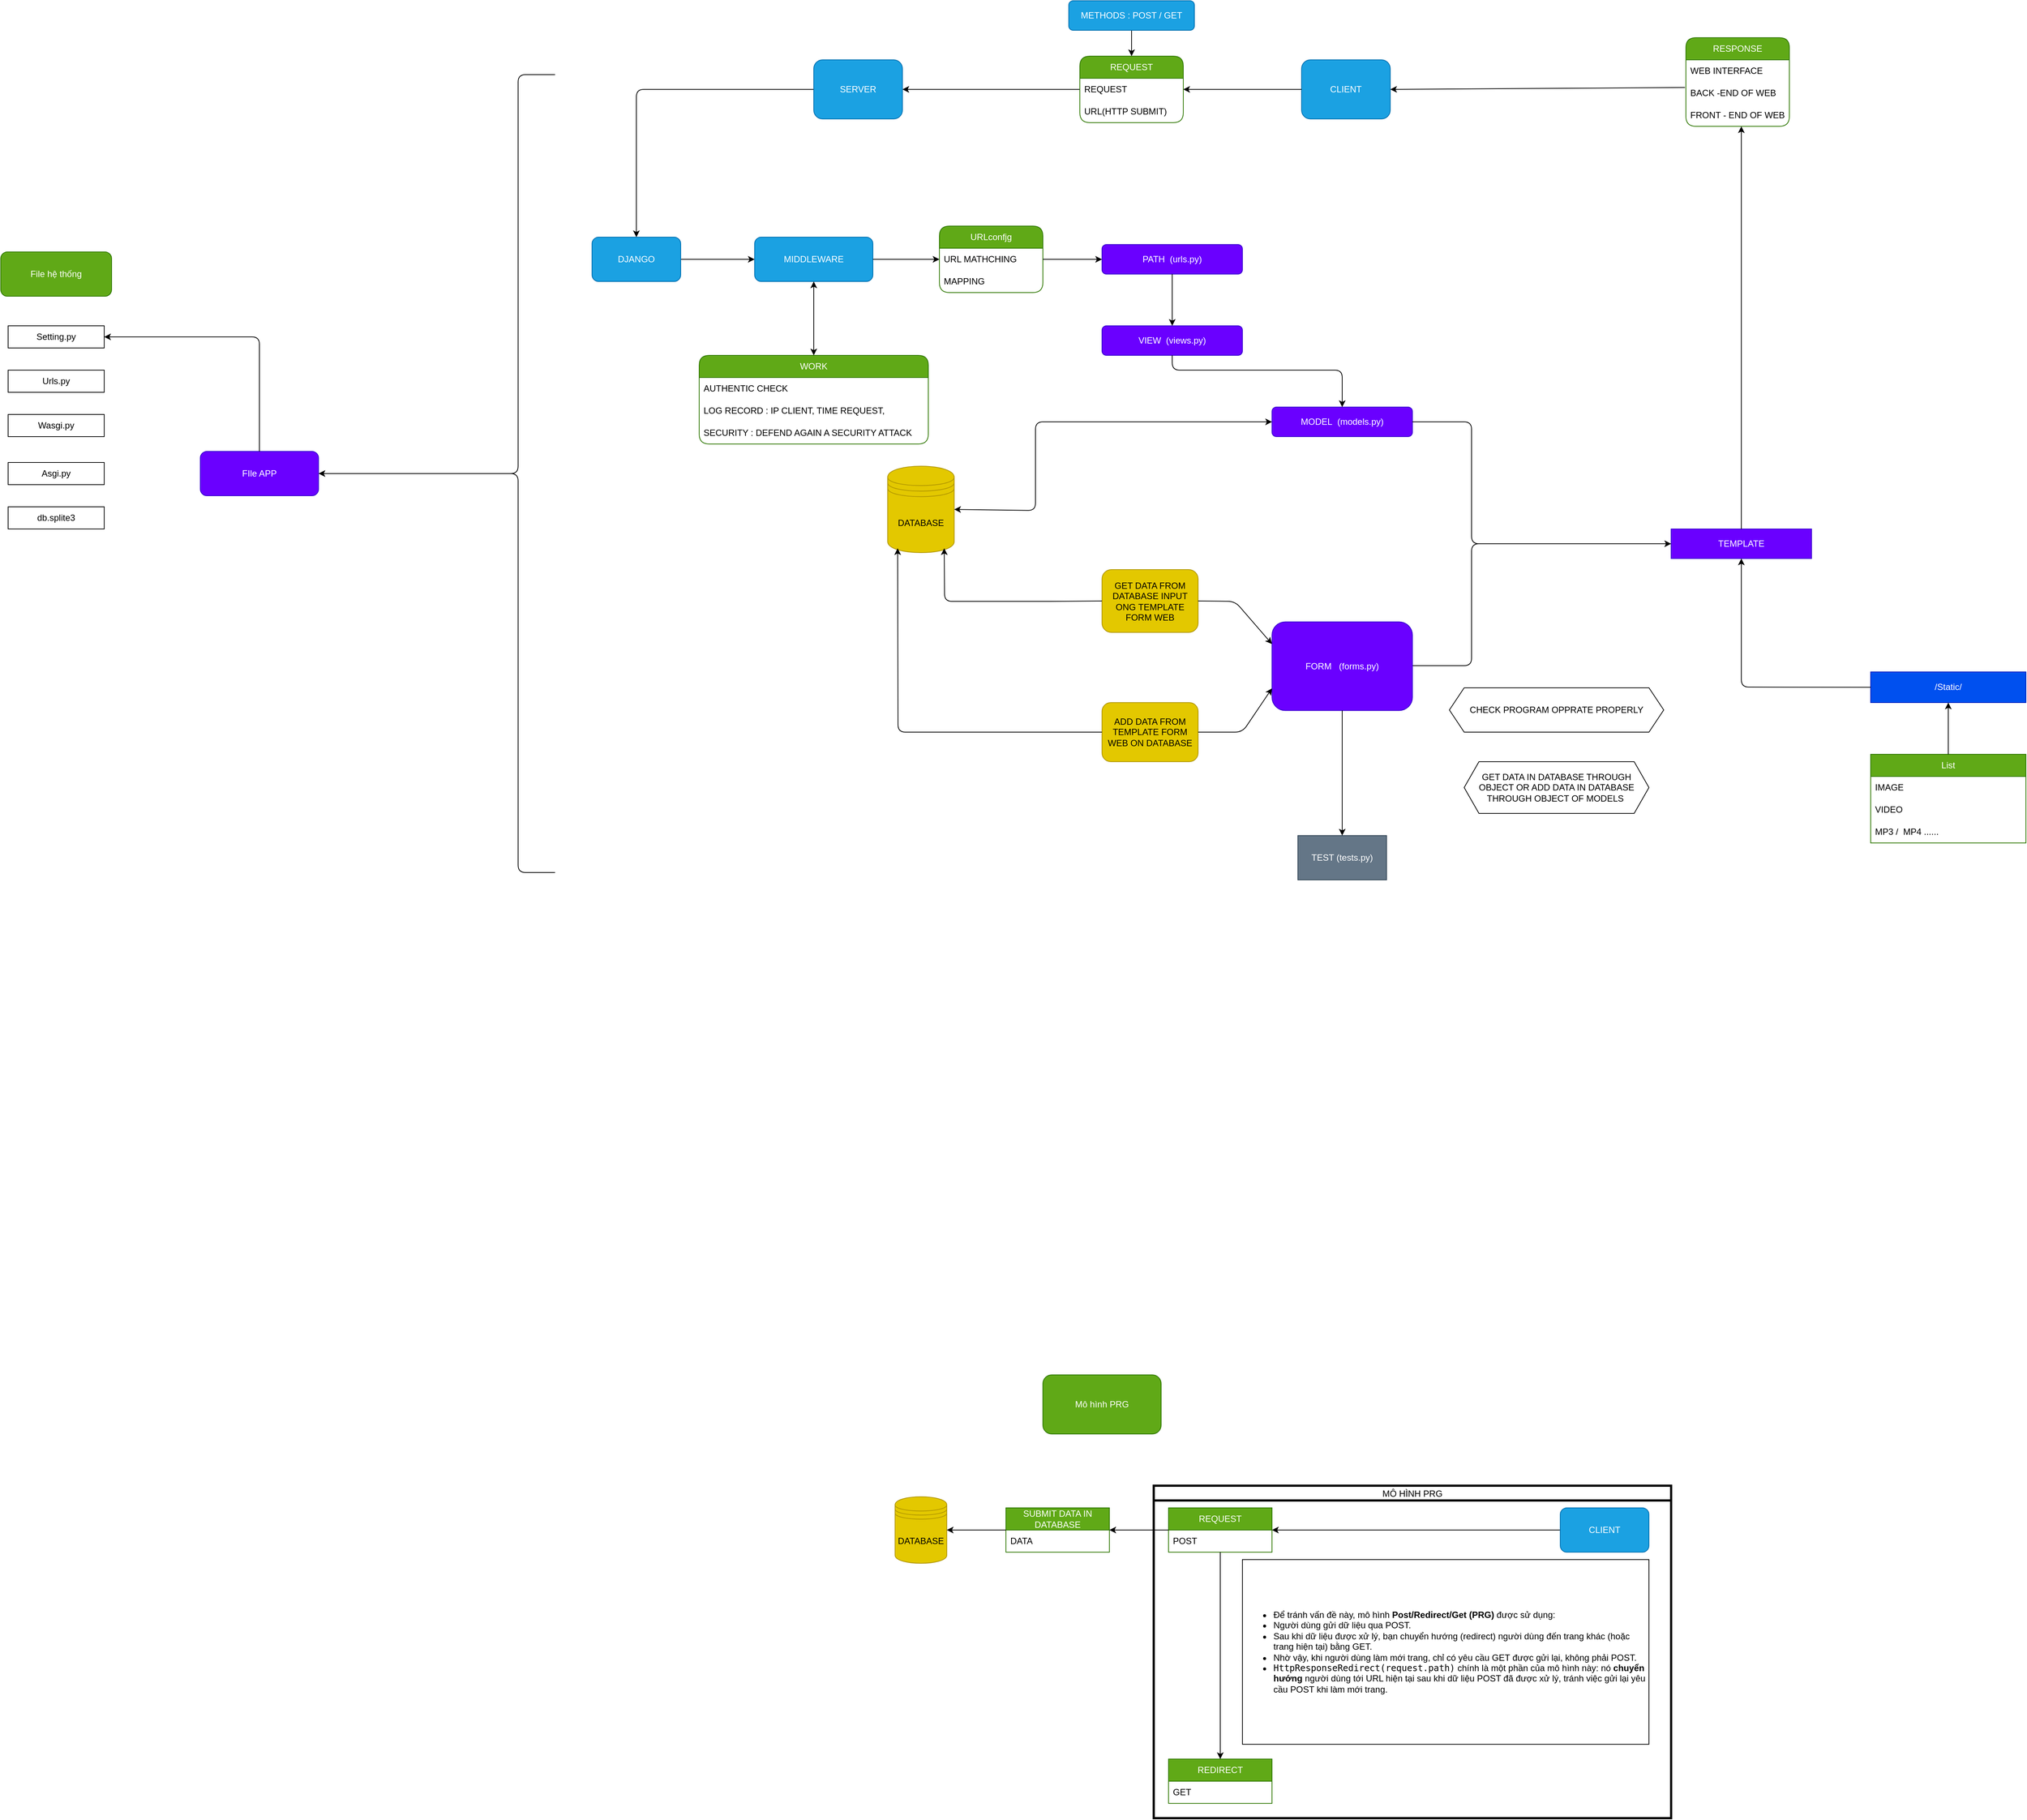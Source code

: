 <mxfile>
    <diagram id="SOHq7dQM-WWF4b1ekZTr" name="Page-1">
        <mxGraphModel dx="927" dy="764" grid="1" gridSize="10" guides="1" tooltips="1" connect="1" arrows="0" fold="1" page="1" pageScale="1" pageWidth="5000" pageHeight="10000" math="0" shadow="0">
            <root>
                <mxCell id="0"/>
                <mxCell id="1" parent="0"/>
                <mxCell id="7" value="CLIENT" style="rounded=1;whiteSpace=wrap;html=1;fillColor=#1ba1e2;strokeColor=#006EAF;fontColor=#ffffff;" parent="1" vertex="1">
                    <mxGeometry x="2600" y="2080" width="120" height="80" as="geometry"/>
                </mxCell>
                <mxCell id="8" value="DATABASE" style="shape=datastore;whiteSpace=wrap;html=1;fillColor=#e3c800;fontColor=#000000;strokeColor=#B09500;" parent="1" vertex="1">
                    <mxGeometry x="2040" y="2630" width="90" height="117" as="geometry"/>
                </mxCell>
                <mxCell id="61" value="" style="edgeStyle=none;html=1;" parent="1" source="19" target="43" edge="1">
                    <mxGeometry relative="1" as="geometry"/>
                </mxCell>
                <mxCell id="19" value="DJANGO" style="rounded=1;whiteSpace=wrap;html=1;fillColor=#1ba1e2;fontColor=#ffffff;strokeColor=#006EAF;" parent="1" vertex="1">
                    <mxGeometry x="1640" y="2320" width="120" height="60" as="geometry"/>
                </mxCell>
                <mxCell id="20" value="MODEL&amp;nbsp; (models.py)" style="rounded=1;whiteSpace=wrap;html=1;fillColor=#6a00ff;fontColor=#ffffff;strokeColor=#3700CC;" parent="1" vertex="1">
                    <mxGeometry x="2560" y="2550" width="190" height="40" as="geometry"/>
                </mxCell>
                <mxCell id="23" value="TEMPLATE" style="rounded=0;whiteSpace=wrap;html=1;fillColor=#6a00ff;fontColor=#ffffff;strokeColor=#3700CC;" parent="1" vertex="1">
                    <mxGeometry x="3100" y="2715" width="190" height="40" as="geometry"/>
                </mxCell>
                <mxCell id="24" value="PATH&amp;nbsp; (urls.py)" style="rounded=1;whiteSpace=wrap;html=1;fillColor=#6a00ff;strokeColor=#3700CC;fontColor=#ffffff;" parent="1" vertex="1">
                    <mxGeometry x="2330" y="2330" width="190" height="40" as="geometry"/>
                </mxCell>
                <mxCell id="25" value="VIEW&amp;nbsp; (views.py)" style="rounded=1;whiteSpace=wrap;html=1;fillColor=#6a00ff;fontColor=#ffffff;strokeColor=#3700CC;" parent="1" vertex="1">
                    <mxGeometry x="2330" y="2440" width="190" height="40" as="geometry"/>
                </mxCell>
                <mxCell id="36" value="" style="endArrow=classic;html=1;entryX=1;entryY=0.5;entryDx=0;entryDy=0;exitX=0;exitY=0.5;exitDx=0;exitDy=0;" parent="1" source="40" target="2" edge="1">
                    <mxGeometry width="50" height="50" relative="1" as="geometry">
                        <mxPoint x="520" y="160" as="sourcePoint"/>
                        <mxPoint x="400" y="160" as="targetPoint"/>
                    </mxGeometry>
                </mxCell>
                <mxCell id="37" value="" style="endArrow=classic;html=1;exitX=0;exitY=0.5;exitDx=0;exitDy=0;entryX=1;entryY=0.5;entryDx=0;entryDy=0;" parent="1" source="7" target="40" edge="1">
                    <mxGeometry width="50" height="50" relative="1" as="geometry">
                        <mxPoint x="350" y="210" as="sourcePoint"/>
                        <mxPoint x="660" y="160" as="targetPoint"/>
                    </mxGeometry>
                </mxCell>
                <mxCell id="38" value="REQUEST" style="swimlane;fontStyle=0;childLayout=stackLayout;horizontal=1;startSize=30;horizontalStack=0;resizeParent=1;resizeParentMax=0;resizeLast=0;collapsible=1;marginBottom=0;whiteSpace=wrap;html=1;fillColor=#60a917;fontColor=#ffffff;strokeColor=#2D7600;swimlaneFillColor=default;rounded=1;" parent="1" vertex="1">
                    <mxGeometry x="2300" y="2075" width="140" height="90" as="geometry"/>
                </mxCell>
                <mxCell id="40" value="REQUEST" style="text;strokeColor=none;fillColor=none;align=left;verticalAlign=middle;spacingLeft=4;spacingRight=4;overflow=hidden;points=[[0,0.5],[1,0.5]];portConstraint=eastwest;rotatable=0;whiteSpace=wrap;html=1;" parent="38" vertex="1">
                    <mxGeometry y="30" width="140" height="30" as="geometry"/>
                </mxCell>
                <mxCell id="39" value="URL(HTTP SUBMIT)" style="text;strokeColor=none;fillColor=none;align=left;verticalAlign=middle;spacingLeft=4;spacingRight=4;overflow=hidden;points=[[0,0.5],[1,0.5]];portConstraint=eastwest;rotatable=0;whiteSpace=wrap;html=1;" parent="38" vertex="1">
                    <mxGeometry y="60" width="140" height="30" as="geometry"/>
                </mxCell>
                <mxCell id="42" value="" style="endArrow=classic;html=1;exitX=0;exitY=0.5;exitDx=0;exitDy=0;entryX=0.5;entryY=0;entryDx=0;entryDy=0;" parent="1" source="2" target="19" edge="1">
                    <mxGeometry width="50" height="50" relative="1" as="geometry">
                        <mxPoint x="350" y="380" as="sourcePoint"/>
                        <mxPoint x="80" y="160" as="targetPoint"/>
                        <Array as="points">
                            <mxPoint x="1700" y="2120"/>
                        </Array>
                    </mxGeometry>
                </mxCell>
                <mxCell id="43" value="MIDDLEWARE" style="rounded=1;whiteSpace=wrap;html=1;fillColor=#1ba1e2;fontColor=#ffffff;strokeColor=#006EAF;" parent="1" vertex="1">
                    <mxGeometry x="1860" y="2320" width="160" height="60" as="geometry"/>
                </mxCell>
                <mxCell id="44" value="WORK" style="swimlane;fontStyle=0;childLayout=stackLayout;horizontal=1;startSize=30;horizontalStack=0;resizeParent=1;resizeParentMax=0;resizeLast=0;collapsible=1;marginBottom=0;whiteSpace=wrap;html=1;fillColor=#60a917;fontColor=#ffffff;strokeColor=#2D7600;swimlaneFillColor=default;rounded=1;" parent="1" vertex="1">
                    <mxGeometry x="1785" y="2480" width="310" height="120" as="geometry"/>
                </mxCell>
                <mxCell id="45" value="AUTHENTIC CHECK" style="text;strokeColor=none;fillColor=none;align=left;verticalAlign=middle;spacingLeft=4;spacingRight=4;overflow=hidden;points=[[0,0.5],[1,0.5]];portConstraint=eastwest;rotatable=0;whiteSpace=wrap;html=1;" parent="44" vertex="1">
                    <mxGeometry y="30" width="310" height="30" as="geometry"/>
                </mxCell>
                <mxCell id="46" value="LOG RECORD : IP CLIENT, TIME REQUEST,&amp;nbsp;" style="text;strokeColor=none;fillColor=none;align=left;verticalAlign=middle;spacingLeft=4;spacingRight=4;overflow=hidden;points=[[0,0.5],[1,0.5]];portConstraint=eastwest;rotatable=0;whiteSpace=wrap;html=1;" parent="44" vertex="1">
                    <mxGeometry y="60" width="310" height="30" as="geometry"/>
                </mxCell>
                <mxCell id="51" value="SECURITY : DEFEND AGAIN A SECURITY ATTACK&amp;nbsp;" style="text;strokeColor=none;fillColor=none;align=left;verticalAlign=middle;spacingLeft=4;spacingRight=4;overflow=hidden;points=[[0,0.5],[1,0.5]];portConstraint=eastwest;rotatable=0;whiteSpace=wrap;html=1;" parent="44" vertex="1">
                    <mxGeometry y="90" width="310" height="30" as="geometry"/>
                </mxCell>
                <mxCell id="50" value="" style="endArrow=classic;startArrow=classic;html=1;exitX=0.5;exitY=1;exitDx=0;exitDy=0;entryX=0.5;entryY=0;entryDx=0;entryDy=0;" parent="1" source="43" target="44" edge="1">
                    <mxGeometry width="50" height="50" relative="1" as="geometry">
                        <mxPoint x="350" y="380" as="sourcePoint"/>
                        <mxPoint x="400" y="330" as="targetPoint"/>
                        <Array as="points"/>
                    </mxGeometry>
                </mxCell>
                <mxCell id="54" value="URLconfjg" style="swimlane;fontStyle=0;childLayout=stackLayout;horizontal=1;startSize=30;horizontalStack=0;resizeParent=1;resizeParentMax=0;resizeLast=0;collapsible=1;marginBottom=0;whiteSpace=wrap;html=1;fillColor=#60a917;fontColor=#ffffff;strokeColor=#2D7600;gradientColor=none;swimlaneFillColor=default;rounded=1;" parent="1" vertex="1">
                    <mxGeometry x="2110" y="2305" width="140" height="90" as="geometry"/>
                </mxCell>
                <mxCell id="55" value="URL MATHCHING" style="text;strokeColor=none;fillColor=none;align=left;verticalAlign=middle;spacingLeft=4;spacingRight=4;overflow=hidden;points=[[0,0.5],[1,0.5]];portConstraint=eastwest;rotatable=0;whiteSpace=wrap;html=1;" parent="54" vertex="1">
                    <mxGeometry y="30" width="140" height="30" as="geometry"/>
                </mxCell>
                <mxCell id="56" value="MAPPING" style="text;strokeColor=none;fillColor=none;align=left;verticalAlign=middle;spacingLeft=4;spacingRight=4;overflow=hidden;points=[[0,0.5],[1,0.5]];portConstraint=eastwest;rotatable=0;whiteSpace=wrap;html=1;" parent="54" vertex="1">
                    <mxGeometry y="60" width="140" height="30" as="geometry"/>
                </mxCell>
                <mxCell id="58" value="" style="endArrow=classic;html=1;exitX=1;exitY=0.5;exitDx=0;exitDy=0;entryX=0;entryY=0.5;entryDx=0;entryDy=0;" parent="1" source="43" target="55" edge="1">
                    <mxGeometry width="50" height="50" relative="1" as="geometry">
                        <mxPoint x="410" y="370" as="sourcePoint"/>
                        <mxPoint x="460" y="320" as="targetPoint"/>
                    </mxGeometry>
                </mxCell>
                <mxCell id="59" value="" style="endArrow=classic;html=1;exitX=1;exitY=0.5;exitDx=0;exitDy=0;entryX=0;entryY=0.5;entryDx=0;entryDy=0;" parent="1" source="55" target="24" edge="1">
                    <mxGeometry width="50" height="50" relative="1" as="geometry">
                        <mxPoint x="410" y="370" as="sourcePoint"/>
                        <mxPoint x="460" y="320" as="targetPoint"/>
                    </mxGeometry>
                </mxCell>
                <mxCell id="62" value="" style="endArrow=classic;html=1;exitX=0.5;exitY=1;exitDx=0;exitDy=0;entryX=0.5;entryY=0;entryDx=0;entryDy=0;" parent="1" source="24" target="25" edge="1">
                    <mxGeometry width="50" height="50" relative="1" as="geometry">
                        <mxPoint x="410" y="470" as="sourcePoint"/>
                        <mxPoint x="460" y="420" as="targetPoint"/>
                    </mxGeometry>
                </mxCell>
                <mxCell id="69" value="GET DATA IN DATABASE THROUGH OBJECT OR ADD DATA IN DATABASE THROUGH OBJECT OF MODELS&amp;nbsp;" style="shape=hexagon;perimeter=hexagonPerimeter2;whiteSpace=wrap;html=1;fixedSize=1;" parent="1" vertex="1">
                    <mxGeometry x="2820" y="3030" width="250" height="70" as="geometry"/>
                </mxCell>
                <mxCell id="125" style="edgeStyle=none;html=1;exitX=0.1;exitY=0.5;exitDx=0;exitDy=0;exitPerimeter=0;fontSize=14;" parent="1" source="77" target="23" edge="1">
                    <mxGeometry relative="1" as="geometry"/>
                </mxCell>
                <mxCell id="77" value="" style="shape=curlyBracket;whiteSpace=wrap;html=1;rounded=1;flipH=1;labelPosition=right;verticalLabelPosition=middle;align=left;verticalAlign=middle;size=0.5;" parent="1" vertex="1">
                    <mxGeometry x="2750" y="2570" width="160" height="330" as="geometry"/>
                </mxCell>
                <mxCell id="83" style="edgeStyle=none;html=1;entryX=1;entryY=0.5;entryDx=0;entryDy=0;exitX=-0.009;exitY=0.247;exitDx=0;exitDy=0;exitPerimeter=0;" parent="1" source="109" target="7" edge="1">
                    <mxGeometry relative="1" as="geometry">
                        <Array as="points"/>
                        <mxPoint x="1200" y="280" as="sourcePoint"/>
                    </mxGeometry>
                </mxCell>
                <mxCell id="84" value="" style="endArrow=classic;startArrow=classic;html=1;exitX=1;exitY=0.5;exitDx=0;exitDy=0;entryX=0;entryY=0.5;entryDx=0;entryDy=0;" parent="1" source="8" target="20" edge="1">
                    <mxGeometry width="50" height="50" relative="1" as="geometry">
                        <mxPoint x="570" y="670" as="sourcePoint"/>
                        <mxPoint x="620" y="620" as="targetPoint"/>
                        <Array as="points">
                            <mxPoint x="2240" y="2690"/>
                            <mxPoint x="2240" y="2570"/>
                        </Array>
                    </mxGeometry>
                </mxCell>
                <mxCell id="88" value="" style="endArrow=classic;html=1;exitX=0.5;exitY=1;exitDx=0;exitDy=0;" parent="1" source="25" target="20" edge="1">
                    <mxGeometry width="50" height="50" relative="1" as="geometry">
                        <mxPoint x="570" y="740" as="sourcePoint"/>
                        <mxPoint x="620" y="690" as="targetPoint"/>
                        <Array as="points">
                            <mxPoint x="2425" y="2500"/>
                            <mxPoint x="2655" y="2500"/>
                        </Array>
                    </mxGeometry>
                </mxCell>
                <mxCell id="93" value="GET DATA FROM DATABASE INPUT ONG TEMPLATE FORM WEB" style="rounded=1;whiteSpace=wrap;html=1;fillColor=#e3c800;fontColor=#000000;strokeColor=#B09500;" parent="1" vertex="1">
                    <mxGeometry x="2330" y="2770" width="130" height="85" as="geometry"/>
                </mxCell>
                <mxCell id="96" value="FORM&amp;nbsp; &amp;nbsp;(forms.py)" style="rounded=1;whiteSpace=wrap;html=1;fillColor=#6a00ff;fontColor=#ffffff;strokeColor=#3700CC;" parent="1" vertex="1">
                    <mxGeometry x="2560" y="2840.75" width="190" height="120" as="geometry"/>
                </mxCell>
                <mxCell id="97" value="" style="endArrow=classic;html=1;exitX=1;exitY=0.5;exitDx=0;exitDy=0;entryX=0;entryY=0.25;entryDx=0;entryDy=0;" parent="1" source="93" target="96" edge="1">
                    <mxGeometry width="50" height="50" relative="1" as="geometry">
                        <mxPoint x="500" y="780" as="sourcePoint"/>
                        <mxPoint x="550" y="730" as="targetPoint"/>
                        <Array as="points">
                            <mxPoint x="2510" y="2813"/>
                        </Array>
                    </mxGeometry>
                </mxCell>
                <mxCell id="98" value="ADD DATA FROM TEMPLATE FORM WEB ON DATABASE" style="rounded=1;whiteSpace=wrap;html=1;fillColor=#e3c800;fontColor=#000000;strokeColor=#B09500;" parent="1" vertex="1">
                    <mxGeometry x="2330" y="2950" width="130" height="80" as="geometry"/>
                </mxCell>
                <mxCell id="99" value="" style="endArrow=classic;html=1;exitX=1;exitY=0.5;exitDx=0;exitDy=0;entryX=0;entryY=0.75;entryDx=0;entryDy=0;" parent="1" source="98" target="96" edge="1">
                    <mxGeometry width="50" height="50" relative="1" as="geometry">
                        <mxPoint x="500" y="750" as="sourcePoint"/>
                        <mxPoint x="550" y="700" as="targetPoint"/>
                        <Array as="points">
                            <mxPoint x="2520" y="2990"/>
                        </Array>
                    </mxGeometry>
                </mxCell>
                <mxCell id="100" value="" style="endArrow=classic;html=1;exitX=0;exitY=0.5;exitDx=0;exitDy=0;entryX=0.85;entryY=0.95;entryDx=0;entryDy=0;entryPerimeter=0;" parent="1" source="93" target="8" edge="1">
                    <mxGeometry width="50" height="50" relative="1" as="geometry">
                        <mxPoint x="500" y="750" as="sourcePoint"/>
                        <mxPoint x="2030" y="2850" as="targetPoint"/>
                        <Array as="points">
                            <mxPoint x="2250" y="2813"/>
                            <mxPoint x="2117" y="2813"/>
                        </Array>
                    </mxGeometry>
                </mxCell>
                <mxCell id="101" value="" style="endArrow=classic;html=1;exitX=0;exitY=0.5;exitDx=0;exitDy=0;entryX=0.15;entryY=0.95;entryDx=0;entryDy=0;entryPerimeter=0;" parent="1" source="98" target="8" edge="1">
                    <mxGeometry width="50" height="50" relative="1" as="geometry">
                        <mxPoint x="500" y="750" as="sourcePoint"/>
                        <mxPoint x="550" y="700" as="targetPoint"/>
                        <Array as="points">
                            <mxPoint x="2210" y="2990"/>
                            <mxPoint x="2054" y="2990"/>
                        </Array>
                    </mxGeometry>
                </mxCell>
                <mxCell id="102" value="TEST (tests.py)" style="rounded=0;whiteSpace=wrap;html=1;fillColor=#647687;fontColor=#ffffff;strokeColor=#314354;" parent="1" vertex="1">
                    <mxGeometry x="2595" y="3130" width="120" height="60" as="geometry"/>
                </mxCell>
                <mxCell id="103" value="CHECK PROGRAM OPPRATE PROPERLY" style="shape=hexagon;perimeter=hexagonPerimeter2;whiteSpace=wrap;html=1;fixedSize=1;" parent="1" vertex="1">
                    <mxGeometry x="2800" y="2930" width="290" height="60" as="geometry"/>
                </mxCell>
                <mxCell id="2" value="SERVER" style="rounded=1;whiteSpace=wrap;html=1;fillColor=#1ba1e2;fontColor=#ffffff;strokeColor=#006EAF;" parent="1" vertex="1">
                    <mxGeometry x="1940" y="2080" width="120" height="80" as="geometry"/>
                </mxCell>
                <mxCell id="106" value="RESPONSE" style="swimlane;fontStyle=0;childLayout=stackLayout;horizontal=1;startSize=30;horizontalStack=0;resizeParent=1;resizeParentMax=0;resizeLast=0;collapsible=1;marginBottom=0;whiteSpace=wrap;html=1;fillColor=#60a917;fontColor=#ffffff;strokeColor=#2D7600;rounded=1;" parent="1" vertex="1">
                    <mxGeometry x="3120" y="2050" width="140" height="120" as="geometry"/>
                </mxCell>
                <mxCell id="107" value="WEB INTERFACE" style="text;strokeColor=none;fillColor=none;align=left;verticalAlign=middle;spacingLeft=4;spacingRight=4;overflow=hidden;points=[[0,0.5],[1,0.5]];portConstraint=eastwest;rotatable=0;whiteSpace=wrap;html=1;" parent="106" vertex="1">
                    <mxGeometry y="30" width="140" height="30" as="geometry"/>
                </mxCell>
                <mxCell id="109" value="BACK -END OF WEB" style="text;strokeColor=none;fillColor=none;align=left;verticalAlign=middle;spacingLeft=4;spacingRight=4;overflow=hidden;points=[[0,0.5],[1,0.5]];portConstraint=eastwest;rotatable=0;whiteSpace=wrap;html=1;" parent="106" vertex="1">
                    <mxGeometry y="60" width="140" height="30" as="geometry"/>
                </mxCell>
                <mxCell id="108" value="FRONT - END OF WEB" style="text;strokeColor=none;fillColor=none;align=left;verticalAlign=middle;spacingLeft=4;spacingRight=4;overflow=hidden;points=[[0,0.5],[1,0.5]];portConstraint=eastwest;rotatable=0;whiteSpace=wrap;html=1;" parent="106" vertex="1">
                    <mxGeometry y="90" width="140" height="30" as="geometry"/>
                </mxCell>
                <mxCell id="110" value="" style="endArrow=classic;html=1;exitX=0.5;exitY=0;exitDx=0;exitDy=0;" parent="1" source="23" edge="1">
                    <mxGeometry width="50" height="50" relative="1" as="geometry">
                        <mxPoint x="1210" y="690" as="sourcePoint"/>
                        <mxPoint x="3195" y="2170" as="targetPoint"/>
                        <Array as="points"/>
                    </mxGeometry>
                </mxCell>
                <mxCell id="111" value="/Static/" style="rounded=0;whiteSpace=wrap;html=1;fillColor=#0050ef;fontColor=#ffffff;strokeColor=#001DBC;" parent="1" vertex="1">
                    <mxGeometry x="3370" y="2908.5" width="210" height="41.5" as="geometry"/>
                </mxCell>
                <mxCell id="112" value="" style="endArrow=classic;html=1;entryX=0.5;entryY=1;entryDx=0;entryDy=0;exitX=0;exitY=0.5;exitDx=0;exitDy=0;" parent="1" source="111" target="23" edge="1">
                    <mxGeometry width="50" height="50" relative="1" as="geometry">
                        <mxPoint x="3350" y="2929" as="sourcePoint"/>
                        <mxPoint x="3330" y="2840" as="targetPoint"/>
                        <Array as="points">
                            <mxPoint x="3195" y="2929"/>
                        </Array>
                    </mxGeometry>
                </mxCell>
                <mxCell id="113" value="List" style="swimlane;fontStyle=0;childLayout=stackLayout;horizontal=1;startSize=30;horizontalStack=0;resizeParent=1;resizeParentMax=0;resizeLast=0;collapsible=1;marginBottom=0;whiteSpace=wrap;html=1;fillColor=#60a917;fontColor=#ffffff;strokeColor=#2D7600;" parent="1" vertex="1">
                    <mxGeometry x="3370" y="3020" width="210" height="120" as="geometry"/>
                </mxCell>
                <mxCell id="114" value="IMAGE" style="text;strokeColor=none;fillColor=none;align=left;verticalAlign=middle;spacingLeft=4;spacingRight=4;overflow=hidden;points=[[0,0.5],[1,0.5]];portConstraint=eastwest;rotatable=0;whiteSpace=wrap;html=1;" parent="113" vertex="1">
                    <mxGeometry y="30" width="210" height="30" as="geometry"/>
                </mxCell>
                <mxCell id="115" value="VIDEO" style="text;strokeColor=none;fillColor=none;align=left;verticalAlign=middle;spacingLeft=4;spacingRight=4;overflow=hidden;points=[[0,0.5],[1,0.5]];portConstraint=eastwest;rotatable=0;whiteSpace=wrap;html=1;" parent="113" vertex="1">
                    <mxGeometry y="60" width="210" height="30" as="geometry"/>
                </mxCell>
                <mxCell id="116" value="MP3 /&amp;nbsp; MP4 ......" style="text;strokeColor=none;fillColor=none;align=left;verticalAlign=middle;spacingLeft=4;spacingRight=4;overflow=hidden;points=[[0,0.5],[1,0.5]];portConstraint=eastwest;rotatable=0;whiteSpace=wrap;html=1;" parent="113" vertex="1">
                    <mxGeometry y="90" width="210" height="30" as="geometry"/>
                </mxCell>
                <mxCell id="123" value="" style="endArrow=classic;html=1;entryX=0.5;entryY=0;entryDx=0;entryDy=0;exitX=0.5;exitY=1;exitDx=0;exitDy=0;" parent="1" source="124" target="38" edge="1">
                    <mxGeometry width="50" height="50" relative="1" as="geometry">
                        <mxPoint x="2370" y="1870" as="sourcePoint"/>
                        <mxPoint x="2120" y="2180" as="targetPoint"/>
                    </mxGeometry>
                </mxCell>
                <mxCell id="124" value="METHODS : POST / GET" style="rounded=1;whiteSpace=wrap;html=1;fillColor=#1ba1e2;fontColor=#ffffff;strokeColor=#006EAF;" parent="1" vertex="1">
                    <mxGeometry x="2285" y="2000" width="170" height="40" as="geometry"/>
                </mxCell>
                <mxCell id="127" value="" style="endArrow=classic;html=1;fontSize=14;exitX=0.5;exitY=0;exitDx=0;exitDy=0;entryX=0.5;entryY=1;entryDx=0;entryDy=0;" parent="1" source="113" target="111" edge="1">
                    <mxGeometry width="50" height="50" relative="1" as="geometry">
                        <mxPoint x="3100" y="2930" as="sourcePoint"/>
                        <mxPoint x="3150" y="2880" as="targetPoint"/>
                    </mxGeometry>
                </mxCell>
                <mxCell id="131" value="" style="endArrow=classic;html=1;exitX=0.5;exitY=1;exitDx=0;exitDy=0;entryX=0.5;entryY=0;entryDx=0;entryDy=0;" parent="1" source="96" target="102" edge="1">
                    <mxGeometry width="50" height="50" relative="1" as="geometry">
                        <mxPoint x="2960" y="3000" as="sourcePoint"/>
                        <mxPoint x="3010" y="2950" as="targetPoint"/>
                    </mxGeometry>
                </mxCell>
                <mxCell id="134" style="edgeStyle=none;html=1;exitX=0.1;exitY=0.5;exitDx=0;exitDy=0;exitPerimeter=0;" parent="1" source="132" target="133" edge="1">
                    <mxGeometry relative="1" as="geometry"/>
                </mxCell>
                <mxCell id="132" value="" style="shape=curlyBracket;whiteSpace=wrap;html=1;rounded=1;labelPosition=left;verticalLabelPosition=middle;align=right;verticalAlign=middle;" parent="1" vertex="1">
                    <mxGeometry x="1490" y="2100" width="100" height="1080" as="geometry"/>
                </mxCell>
                <mxCell id="133" value="FIle APP" style="rounded=1;whiteSpace=wrap;html=1;fillColor=#6a00ff;fontColor=#ffffff;strokeColor=#3700CC;" parent="1" vertex="1">
                    <mxGeometry x="1110" y="2610" width="160" height="60" as="geometry"/>
                </mxCell>
                <mxCell id="135" value="" style="endArrow=classic;html=1;exitX=0.5;exitY=0;exitDx=0;exitDy=0;entryX=1;entryY=0.5;entryDx=0;entryDy=0;" parent="1" source="133" target="137" edge="1">
                    <mxGeometry width="50" height="50" relative="1" as="geometry">
                        <mxPoint x="850" y="2310" as="sourcePoint"/>
                        <mxPoint x="1190" y="2460" as="targetPoint"/>
                        <Array as="points">
                            <mxPoint x="1190" y="2455"/>
                        </Array>
                    </mxGeometry>
                </mxCell>
                <mxCell id="136" value="File hệ thống" style="rounded=1;whiteSpace=wrap;html=1;fillColor=#60a917;fontColor=#ffffff;strokeColor=#2D7600;" parent="1" vertex="1">
                    <mxGeometry x="840" y="2340" width="150" height="60" as="geometry"/>
                </mxCell>
                <mxCell id="137" value="Setting.py" style="rounded=0;whiteSpace=wrap;html=1;" parent="1" vertex="1">
                    <mxGeometry x="850" y="2440" width="130" height="30" as="geometry"/>
                </mxCell>
                <mxCell id="138" value="" style="rounded=0;whiteSpace=wrap;html=1;" parent="1" vertex="1">
                    <mxGeometry x="850" y="2500" width="130" height="30" as="geometry"/>
                </mxCell>
                <mxCell id="139" value="Wasgi.py" style="rounded=0;whiteSpace=wrap;html=1;" parent="1" vertex="1">
                    <mxGeometry x="850" y="2560" width="130" height="30" as="geometry"/>
                </mxCell>
                <mxCell id="140" value="Urls.py" style="rounded=0;whiteSpace=wrap;html=1;" parent="1" vertex="1">
                    <mxGeometry x="850" y="2500" width="130" height="30" as="geometry"/>
                </mxCell>
                <mxCell id="141" value="Asgi.py" style="rounded=0;whiteSpace=wrap;html=1;" parent="1" vertex="1">
                    <mxGeometry x="850" y="2625" width="130" height="30" as="geometry"/>
                </mxCell>
                <mxCell id="142" value="db.splite3" style="rounded=0;whiteSpace=wrap;html=1;" parent="1" vertex="1">
                    <mxGeometry x="850" y="2685" width="130" height="30" as="geometry"/>
                </mxCell>
                <mxCell id="143" value="Mô hình PRG" style="rounded=1;whiteSpace=wrap;html=1;fillColor=#60a917;fontColor=#ffffff;strokeColor=#2D7600;" parent="1" vertex="1">
                    <mxGeometry x="2250" y="3860" width="160" height="80" as="geometry"/>
                </mxCell>
                <mxCell id="146" value="" style="endArrow=classic;html=1;exitX=0;exitY=0.5;exitDx=0;exitDy=0;" parent="1" source="145" edge="1">
                    <mxGeometry width="50" height="50" relative="1" as="geometry">
                        <mxPoint x="2370" y="4140" as="sourcePoint"/>
                        <mxPoint x="2560" y="4070" as="targetPoint"/>
                    </mxGeometry>
                </mxCell>
                <mxCell id="148" value="REQUEST" style="swimlane;fontStyle=0;childLayout=stackLayout;horizontal=1;startSize=30;horizontalStack=0;resizeParent=1;resizeParentMax=0;resizeLast=0;collapsible=1;marginBottom=0;whiteSpace=wrap;html=1;fillColor=#60a917;fontColor=#ffffff;strokeColor=#2D7600;" parent="1" vertex="1">
                    <mxGeometry x="2420" y="4040" width="140" height="60" as="geometry"/>
                </mxCell>
                <mxCell id="149" value="POST" style="text;strokeColor=none;fillColor=none;align=left;verticalAlign=middle;spacingLeft=4;spacingRight=4;overflow=hidden;points=[[0,0.5],[1,0.5]];portConstraint=eastwest;rotatable=0;whiteSpace=wrap;html=1;" parent="148" vertex="1">
                    <mxGeometry y="30" width="140" height="30" as="geometry"/>
                </mxCell>
                <mxCell id="154" value="DATABASE" style="shape=datastore;whiteSpace=wrap;html=1;fillColor=#e3c800;fontColor=#000000;strokeColor=#B09500;" parent="1" vertex="1">
                    <mxGeometry x="2050" y="4025" width="70" height="90" as="geometry"/>
                </mxCell>
                <mxCell id="155" value="SUBMIT DATA IN DATABASE" style="swimlane;fontStyle=0;childLayout=stackLayout;horizontal=1;startSize=30;horizontalStack=0;resizeParent=1;resizeParentMax=0;resizeLast=0;collapsible=1;marginBottom=0;whiteSpace=wrap;html=1;fillColor=#60a917;fontColor=#ffffff;strokeColor=#2D7600;" vertex="1" parent="1">
                    <mxGeometry x="2200" y="4040" width="140" height="60" as="geometry"/>
                </mxCell>
                <mxCell id="156" value="DATA" style="text;strokeColor=none;fillColor=none;align=left;verticalAlign=middle;spacingLeft=4;spacingRight=4;overflow=hidden;points=[[0,0.5],[1,0.5]];portConstraint=eastwest;rotatable=0;whiteSpace=wrap;html=1;" vertex="1" parent="155">
                    <mxGeometry y="30" width="140" height="30" as="geometry"/>
                </mxCell>
                <mxCell id="159" value="" style="endArrow=classic;html=1;exitX=0;exitY=0.5;exitDx=0;exitDy=0;entryX=1;entryY=0.5;entryDx=0;entryDy=0;" edge="1" parent="1" source="148" target="155">
                    <mxGeometry width="50" height="50" relative="1" as="geometry">
                        <mxPoint x="2180" y="4180" as="sourcePoint"/>
                        <mxPoint x="2350" y="4150" as="targetPoint"/>
                    </mxGeometry>
                </mxCell>
                <mxCell id="160" value="" style="endArrow=classic;html=1;exitX=0;exitY=0.5;exitDx=0;exitDy=0;" edge="1" parent="1" source="155" target="154">
                    <mxGeometry width="50" height="50" relative="1" as="geometry">
                        <mxPoint x="2160" y="4110" as="sourcePoint"/>
                        <mxPoint x="2350" y="4150" as="targetPoint"/>
                    </mxGeometry>
                </mxCell>
                <mxCell id="164" value="REDIRECT" style="swimlane;fontStyle=0;childLayout=stackLayout;horizontal=1;startSize=30;horizontalStack=0;resizeParent=1;resizeParentMax=0;resizeLast=0;collapsible=1;marginBottom=0;whiteSpace=wrap;html=1;fillColor=#60a917;fontColor=#ffffff;strokeColor=#2D7600;" vertex="1" parent="1">
                    <mxGeometry x="2420" y="4380" width="140" height="60" as="geometry"/>
                </mxCell>
                <mxCell id="165" value="GET" style="text;strokeColor=none;fillColor=none;align=left;verticalAlign=middle;spacingLeft=4;spacingRight=4;overflow=hidden;points=[[0,0.5],[1,0.5]];portConstraint=eastwest;rotatable=0;whiteSpace=wrap;html=1;" vertex="1" parent="164">
                    <mxGeometry y="30" width="140" height="30" as="geometry"/>
                </mxCell>
                <mxCell id="169" value="" style="endArrow=classic;html=1;entryX=0.5;entryY=0;entryDx=0;entryDy=0;" edge="1" parent="1" source="149" target="164">
                    <mxGeometry width="50" height="50" relative="1" as="geometry">
                        <mxPoint x="2410" y="4130" as="sourcePoint"/>
                        <mxPoint x="2450" y="4220" as="targetPoint"/>
                    </mxGeometry>
                </mxCell>
                <mxCell id="180" value="MÔ HÌNH PRG" style="swimlane;startSize=20;horizontal=1;containerType=tree;newEdgeStyle={&quot;edgeStyle&quot;:&quot;elbowEdgeStyle&quot;,&quot;startArrow&quot;:&quot;none&quot;,&quot;endArrow&quot;:&quot;none&quot;};strokeWidth=3;align=center;fontStyle=0" vertex="1" parent="1">
                    <mxGeometry x="2400" y="4010" width="700" height="450" as="geometry"/>
                </mxCell>
                <mxCell id="186" value="&lt;div style=&quot;&quot;&gt;&lt;div&gt;&lt;br&gt;&lt;/div&gt;&lt;ul&gt;&lt;li&gt;&lt;span style=&quot;background-color: initial;&quot;&gt;Để tránh vấn đề này, mô hình &lt;/span&gt;&lt;strong style=&quot;background-color: initial;&quot;&gt;Post/Redirect/Get (PRG)&lt;/strong&gt;&lt;span style=&quot;background-color: initial;&quot;&gt; được sử dụng:&lt;/span&gt;&lt;/li&gt;&lt;li&gt;&lt;span style=&quot;background-color: initial;&quot;&gt;Người dùng gửi dữ liệu qua POST.&lt;/span&gt;&lt;/li&gt;&lt;li&gt;&lt;span style=&quot;background-color: initial;&quot;&gt;Sau khi dữ liệu được xử lý, bạn chuyển hướng (redirect) người dùng đến trang khác (hoặc trang hiện tại) bằng GET.&lt;/span&gt;&lt;/li&gt;&lt;li&gt;&lt;span style=&quot;background-color: initial;&quot;&gt;Nhờ vậy, khi người dùng làm mới trang, chỉ có yêu cầu GET được gửi lại, không phải POST.&lt;/span&gt;&lt;/li&gt;&lt;li&gt;&lt;span style=&quot;background-color: initial;&quot;&gt;&lt;code&gt;HttpResponseRedirect(request.path)&lt;/code&gt; chính là một phần của mô hình này: nó &lt;strong&gt;chuyển hướng&lt;/strong&gt; người dùng tới URL hiện tại sau khi dữ liệu POST đã được xử lý, tránh việc gửi lại yêu cầu POST khi làm mới trang.&lt;br&gt;&lt;/span&gt;&lt;/li&gt;&lt;/ul&gt;&lt;/div&gt;&lt;div style=&quot;&quot;&gt;&lt;br&gt;&lt;/div&gt;" style="rounded=0;whiteSpace=wrap;html=1;align=left;" vertex="1" parent="180">
                    <mxGeometry x="120" y="100" width="550" height="250" as="geometry"/>
                </mxCell>
                <mxCell id="145" value="CLIENT" style="rounded=1;whiteSpace=wrap;html=1;fillColor=#1ba1e2;fontColor=#ffffff;strokeColor=#006EAF;" parent="180" vertex="1">
                    <mxGeometry x="550" y="30" width="120" height="60" as="geometry"/>
                </mxCell>
            </root>
        </mxGraphModel>
    </diagram>
</mxfile>